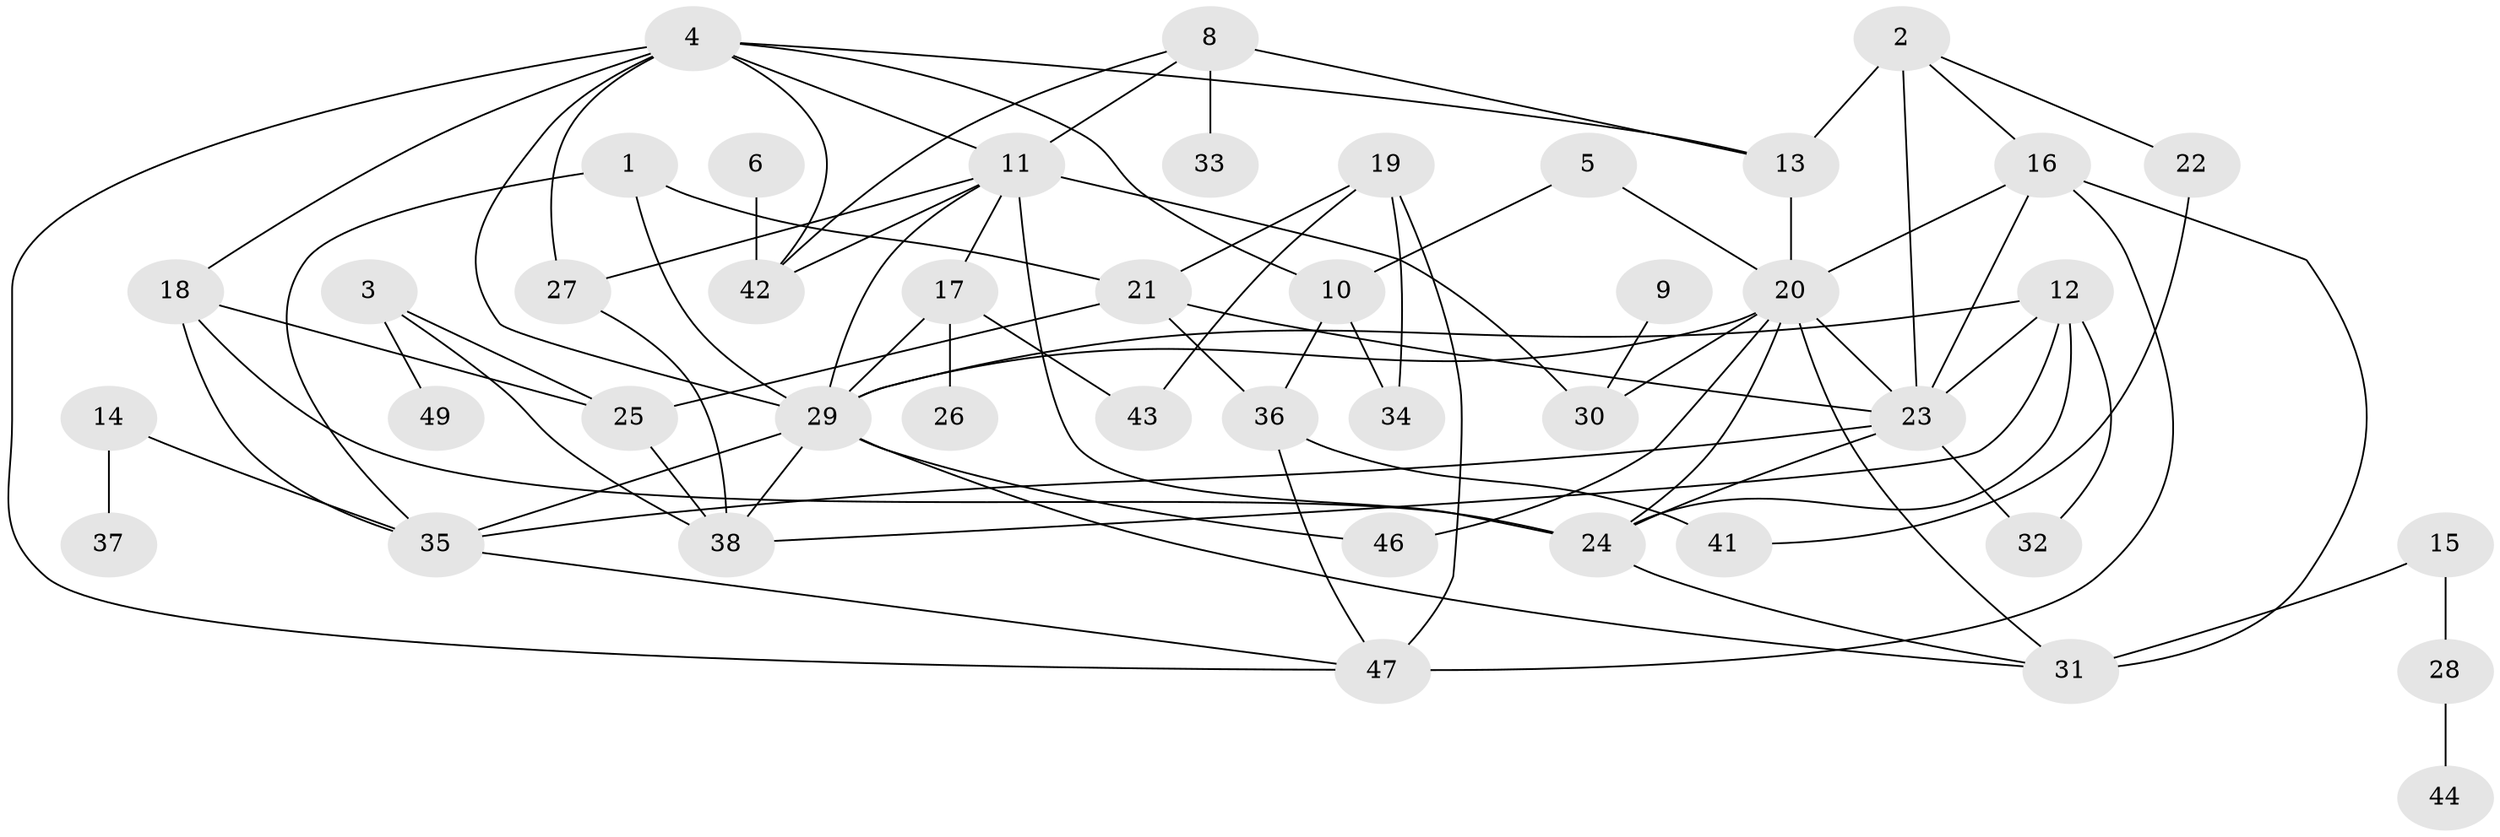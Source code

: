// original degree distribution, {3: 0.25510204081632654, 2: 0.2857142857142857, 4: 0.10204081632653061, 1: 0.14285714285714285, 0: 0.05102040816326531, 5: 0.08163265306122448, 7: 0.030612244897959183, 6: 0.05102040816326531}
// Generated by graph-tools (version 1.1) at 2025/43/03/06/25 01:43:18]
// undirected, 44 vertices, 82 edges
graph export_dot {
graph [start="1"]
  node [color=gray90,style=filled];
  1;
  2;
  3;
  4;
  5;
  6;
  8;
  9;
  10;
  11;
  12;
  13;
  14;
  15;
  16;
  17;
  18;
  19;
  20;
  21;
  22;
  23;
  24;
  25;
  26;
  27;
  28;
  29;
  30;
  31;
  32;
  33;
  34;
  35;
  36;
  37;
  38;
  41;
  42;
  43;
  44;
  46;
  47;
  49;
  1 -- 21 [weight=1.0];
  1 -- 29 [weight=1.0];
  1 -- 35 [weight=1.0];
  2 -- 13 [weight=2.0];
  2 -- 16 [weight=1.0];
  2 -- 22 [weight=1.0];
  2 -- 23 [weight=1.0];
  3 -- 25 [weight=1.0];
  3 -- 38 [weight=1.0];
  3 -- 49 [weight=1.0];
  4 -- 10 [weight=1.0];
  4 -- 11 [weight=1.0];
  4 -- 13 [weight=1.0];
  4 -- 18 [weight=1.0];
  4 -- 27 [weight=1.0];
  4 -- 29 [weight=2.0];
  4 -- 42 [weight=2.0];
  4 -- 47 [weight=1.0];
  5 -- 10 [weight=1.0];
  5 -- 20 [weight=1.0];
  6 -- 42 [weight=1.0];
  8 -- 11 [weight=1.0];
  8 -- 13 [weight=1.0];
  8 -- 33 [weight=2.0];
  8 -- 42 [weight=1.0];
  9 -- 30 [weight=1.0];
  10 -- 34 [weight=1.0];
  10 -- 36 [weight=1.0];
  11 -- 17 [weight=2.0];
  11 -- 24 [weight=1.0];
  11 -- 27 [weight=3.0];
  11 -- 29 [weight=1.0];
  11 -- 30 [weight=1.0];
  11 -- 42 [weight=1.0];
  12 -- 23 [weight=1.0];
  12 -- 24 [weight=1.0];
  12 -- 29 [weight=1.0];
  12 -- 32 [weight=1.0];
  12 -- 38 [weight=1.0];
  13 -- 20 [weight=1.0];
  14 -- 35 [weight=1.0];
  14 -- 37 [weight=1.0];
  15 -- 28 [weight=1.0];
  15 -- 31 [weight=2.0];
  16 -- 20 [weight=1.0];
  16 -- 23 [weight=1.0];
  16 -- 31 [weight=1.0];
  16 -- 47 [weight=2.0];
  17 -- 26 [weight=1.0];
  17 -- 29 [weight=1.0];
  17 -- 43 [weight=1.0];
  18 -- 24 [weight=1.0];
  18 -- 25 [weight=1.0];
  18 -- 35 [weight=1.0];
  19 -- 21 [weight=1.0];
  19 -- 34 [weight=1.0];
  19 -- 43 [weight=1.0];
  19 -- 47 [weight=1.0];
  20 -- 23 [weight=1.0];
  20 -- 24 [weight=1.0];
  20 -- 29 [weight=2.0];
  20 -- 30 [weight=1.0];
  20 -- 31 [weight=1.0];
  20 -- 46 [weight=1.0];
  21 -- 23 [weight=1.0];
  21 -- 25 [weight=1.0];
  21 -- 36 [weight=1.0];
  22 -- 41 [weight=1.0];
  23 -- 24 [weight=1.0];
  23 -- 32 [weight=1.0];
  23 -- 35 [weight=1.0];
  24 -- 31 [weight=1.0];
  25 -- 38 [weight=1.0];
  27 -- 38 [weight=1.0];
  28 -- 44 [weight=1.0];
  29 -- 31 [weight=1.0];
  29 -- 35 [weight=1.0];
  29 -- 38 [weight=1.0];
  29 -- 46 [weight=1.0];
  35 -- 47 [weight=1.0];
  36 -- 41 [weight=1.0];
  36 -- 47 [weight=1.0];
}
